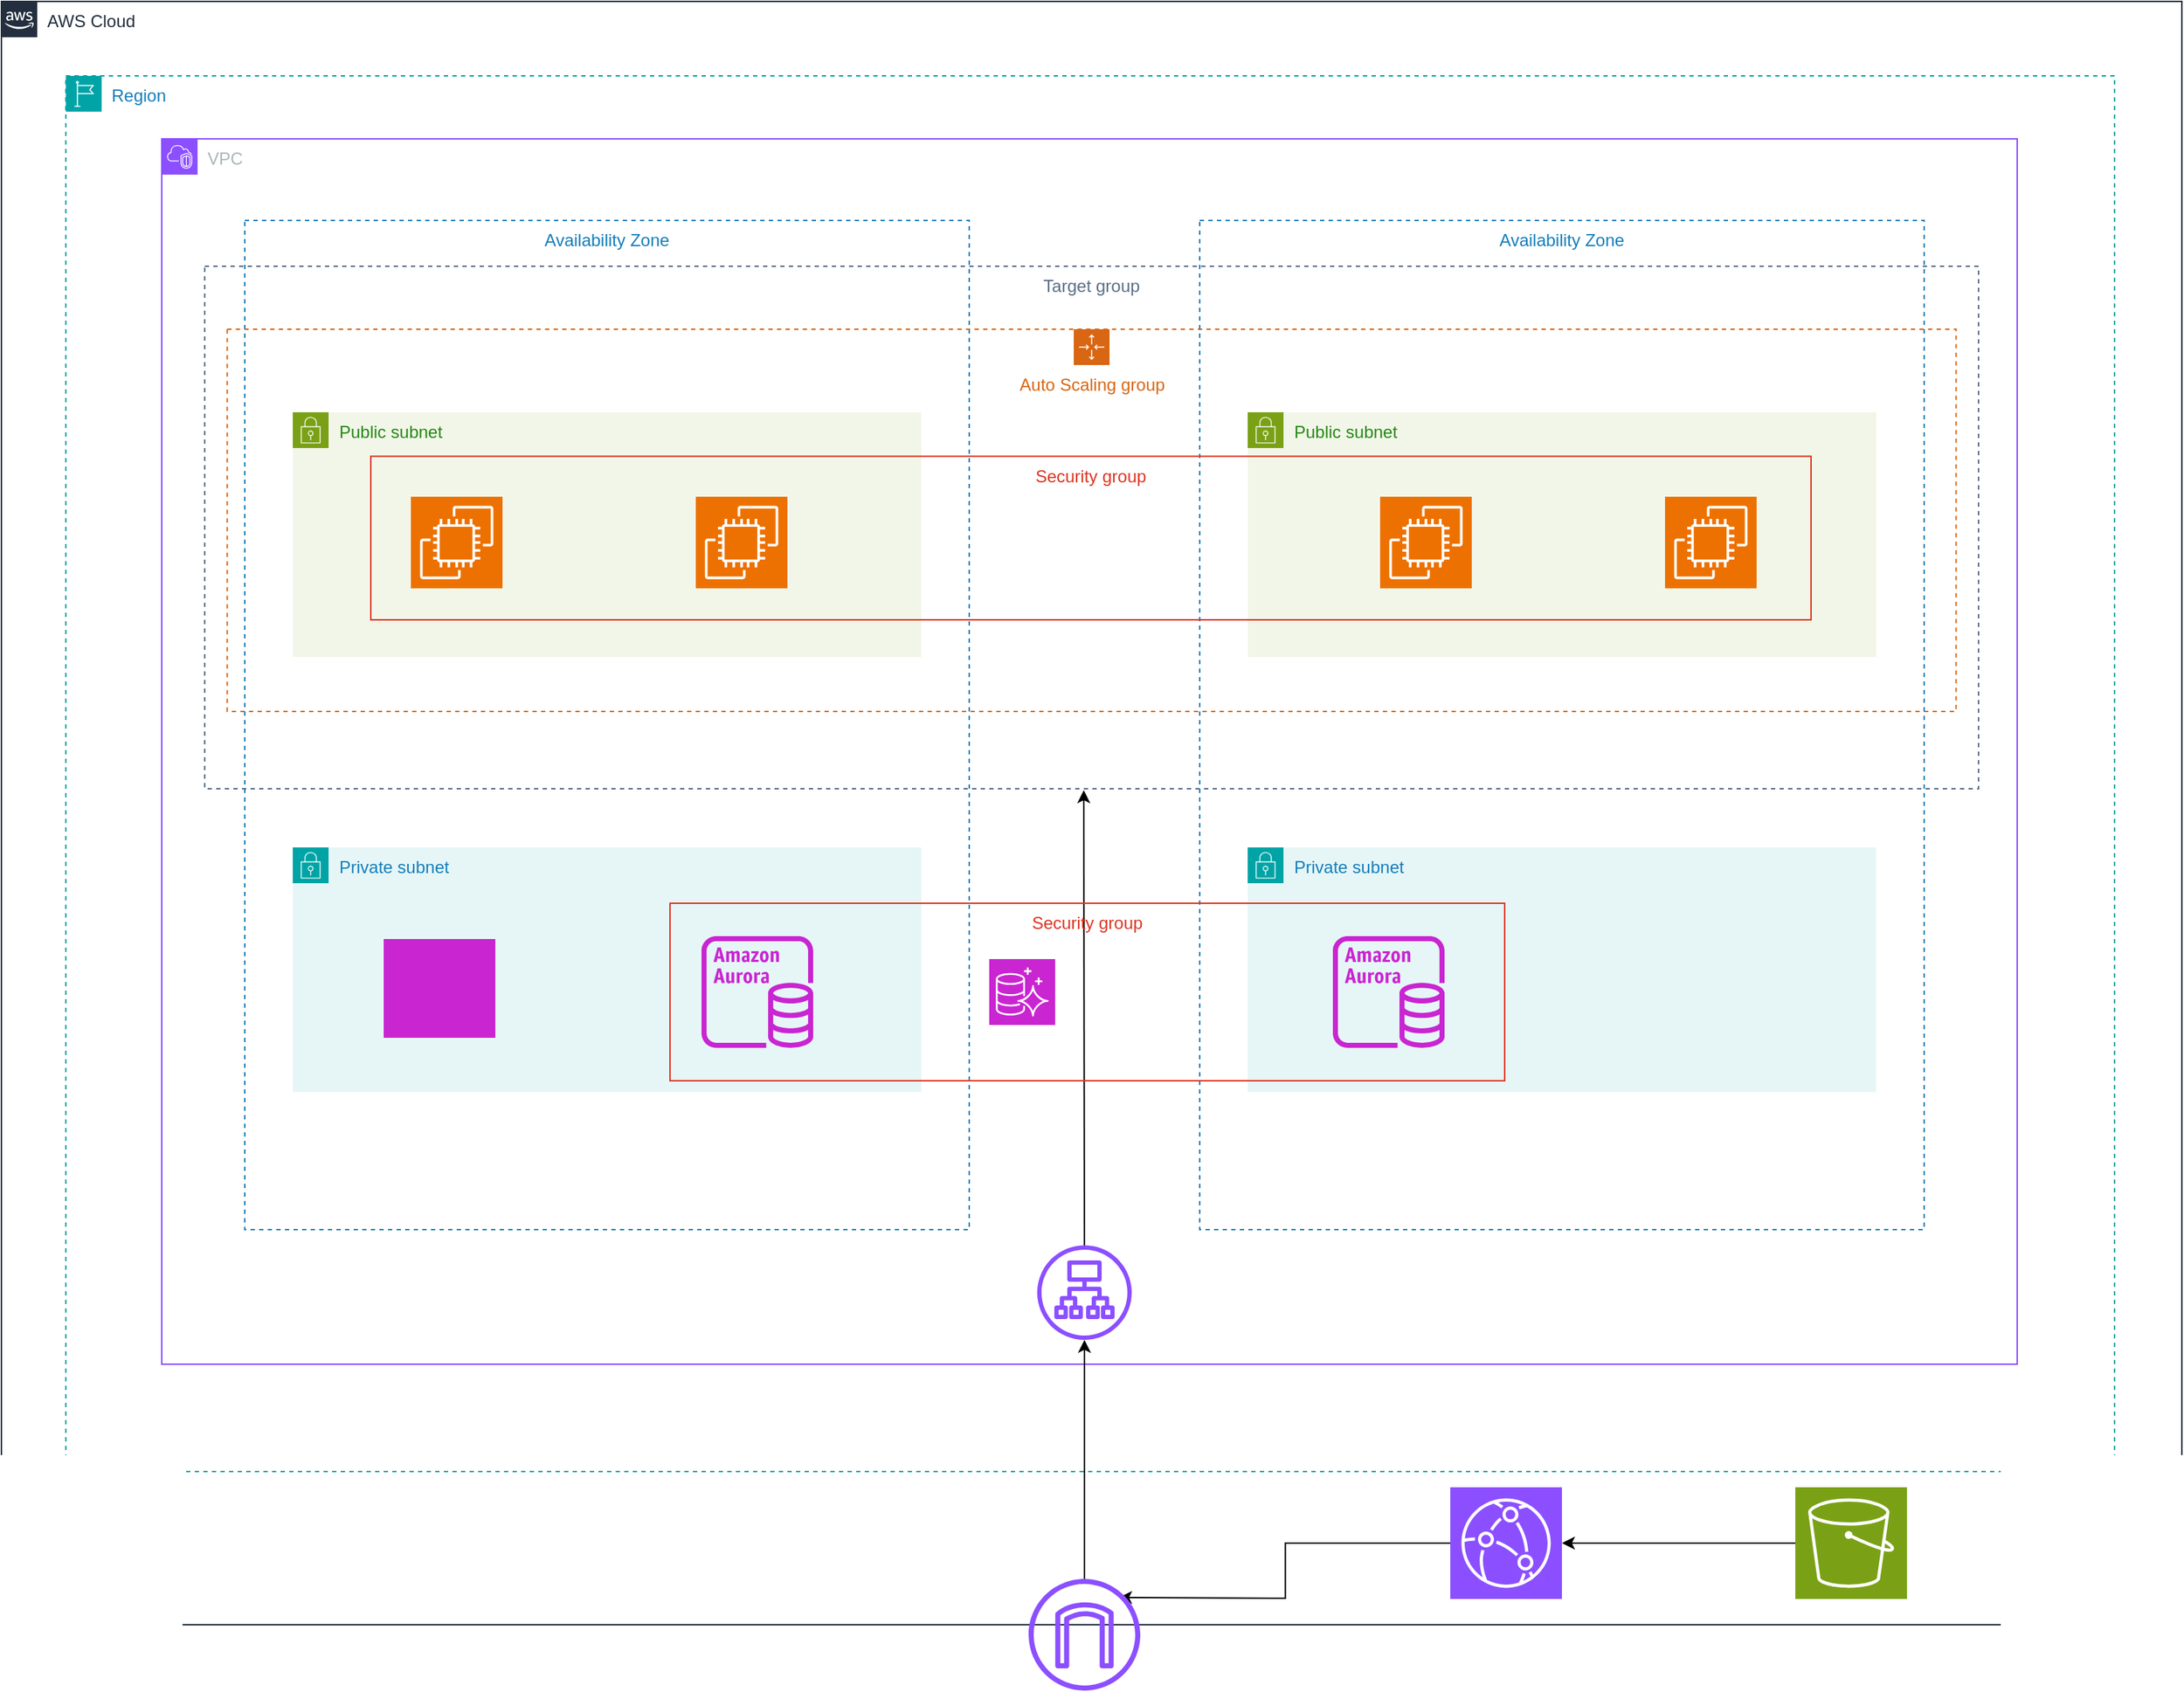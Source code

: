 <mxfile version="27.1.6">
  <diagram name="Page-1" id="zKtEOlf-RX8lsUsX2hbX">
    <mxGraphModel dx="2651" dy="1437" grid="0" gridSize="10" guides="1" tooltips="1" connect="1" arrows="1" fold="1" page="0" pageScale="1" pageWidth="1920" pageHeight="1200" math="0" shadow="0">
      <root>
        <mxCell id="0" />
        <object label="S3_cloudfront" id="1">
          <mxCell parent="0" />
        </object>
        <mxCell id="hywtNQUOVHQdaqdk8Cd4-1" value="" style="sketch=0;points=[[0,0,0],[0.25,0,0],[0.5,0,0],[0.75,0,0],[1,0,0],[0,1,0],[0.25,1,0],[0.5,1,0],[0.75,1,0],[1,1,0],[0,0.25,0],[0,0.5,0],[0,0.75,0],[1,0.25,0],[1,0.5,0],[1,0.75,0]];outlineConnect=0;fontColor=#232F3E;fillColor=#7AA116;strokeColor=#ffffff;dashed=0;verticalLabelPosition=bottom;verticalAlign=top;align=center;html=1;fontSize=12;fontStyle=0;aspect=fixed;shape=mxgraph.aws4.resourceIcon;resIcon=mxgraph.aws4.s3;" vertex="1" parent="1">
          <mxGeometry x="1376" y="1149" width="78" height="78" as="geometry" />
        </mxCell>
        <mxCell id="hywtNQUOVHQdaqdk8Cd4-6" style="edgeStyle=orthogonalEdgeStyle;rounded=0;orthogonalLoop=1;jettySize=auto;html=1;exitX=0;exitY=0.5;exitDx=0;exitDy=0;exitPerimeter=0;" edge="1" parent="1" source="hywtNQUOVHQdaqdk8Cd4-2">
          <mxGeometry relative="1" as="geometry">
            <mxPoint x="903.637" y="1225.986" as="targetPoint" />
          </mxGeometry>
        </mxCell>
        <mxCell id="hywtNQUOVHQdaqdk8Cd4-2" value="" style="sketch=0;points=[[0,0,0],[0.25,0,0],[0.5,0,0],[0.75,0,0],[1,0,0],[0,1,0],[0.25,1,0],[0.5,1,0],[0.75,1,0],[1,1,0],[0,0.25,0],[0,0.5,0],[0,0.75,0],[1,0.25,0],[1,0.5,0],[1,0.75,0]];outlineConnect=0;fontColor=#232F3E;fillColor=#8C4FFF;strokeColor=#ffffff;dashed=0;verticalLabelPosition=bottom;verticalAlign=top;align=center;html=1;fontSize=12;fontStyle=0;aspect=fixed;shape=mxgraph.aws4.resourceIcon;resIcon=mxgraph.aws4.cloudfront;" vertex="1" parent="1">
          <mxGeometry x="1135" y="1149" width="78" height="78" as="geometry" />
        </mxCell>
        <mxCell id="hywtNQUOVHQdaqdk8Cd4-5" style="edgeStyle=orthogonalEdgeStyle;rounded=0;orthogonalLoop=1;jettySize=auto;html=1;entryX=1;entryY=0.5;entryDx=0;entryDy=0;entryPerimeter=0;" edge="1" parent="1" source="hywtNQUOVHQdaqdk8Cd4-1" target="hywtNQUOVHQdaqdk8Cd4-2">
          <mxGeometry relative="1" as="geometry" />
        </mxCell>
        <object label="Region&amp;VPC" id="NY6FAFVr5IhHhDqzuG7F-34">
          <mxCell style="locked=1;" parent="0" />
        </object>
        <mxCell id="NY6FAFVr5IhHhDqzuG7F-35" value="Region" style="points=[[0,0],[0.25,0],[0.5,0],[0.75,0],[1,0],[1,0.25],[1,0.5],[1,0.75],[1,1],[0.75,1],[0.5,1],[0.25,1],[0,1],[0,0.75],[0,0.5],[0,0.25]];outlineConnect=0;gradientColor=none;html=1;whiteSpace=wrap;fontSize=12;fontStyle=0;container=1;pointerEvents=0;collapsible=0;recursiveResize=0;shape=mxgraph.aws4.group;grIcon=mxgraph.aws4.group_region;strokeColor=#00A4A6;fillColor=none;verticalAlign=top;align=left;spacingLeft=30;fontColor=#147EBA;dashed=1;movable=0;resizable=0;rotatable=0;deletable=0;editable=0;locked=1;connectable=0;" parent="NY6FAFVr5IhHhDqzuG7F-34" vertex="1">
          <mxGeometry x="168" y="163" width="1431" height="975" as="geometry" />
        </mxCell>
        <mxCell id="NY6FAFVr5IhHhDqzuG7F-77" value="VPC" style="points=[[0,0],[0.25,0],[0.5,0],[0.75,0],[1,0],[1,0.25],[1,0.5],[1,0.75],[1,1],[0.75,1],[0.5,1],[0.25,1],[0,1],[0,0.75],[0,0.5],[0,0.25]];outlineConnect=0;gradientColor=none;html=1;whiteSpace=wrap;fontSize=12;fontStyle=0;container=0;pointerEvents=0;collapsible=0;recursiveResize=0;shape=mxgraph.aws4.group;grIcon=mxgraph.aws4.group_vpc2;strokeColor=#8C4FFF;fillColor=none;verticalAlign=top;align=left;spacingLeft=30;fontColor=#AAB7B8;dashed=0;movable=0;resizable=0;rotatable=0;deletable=0;editable=0;locked=1;connectable=0;" parent="NY6FAFVr5IhHhDqzuG7F-34" vertex="1">
          <mxGeometry x="235" y="207" width="1296" height="856" as="geometry" />
        </mxCell>
        <mxCell id="NY6FAFVr5IhHhDqzuG7F-107" value="AWS Cloud" style="points=[[0,0],[0.25,0],[0.5,0],[0.75,0],[1,0],[1,0.25],[1,0.5],[1,0.75],[1,1],[0.75,1],[0.5,1],[0.25,1],[0,1],[0,0.75],[0,0.5],[0,0.25]];outlineConnect=0;gradientColor=none;html=1;whiteSpace=wrap;fontSize=12;fontStyle=0;container=1;pointerEvents=0;collapsible=0;recursiveResize=0;shape=mxgraph.aws4.group;grIcon=mxgraph.aws4.group_aws_cloud_alt;strokeColor=#232F3E;fillColor=none;verticalAlign=top;align=left;spacingLeft=30;fontColor=#232F3E;dashed=0;" parent="NY6FAFVr5IhHhDqzuG7F-34" vertex="1">
          <mxGeometry x="123" y="111" width="1523" height="1134" as="geometry" />
        </mxCell>
        <mxCell id="NY6FAFVr5IhHhDqzuG7F-109" value="" style="sketch=0;outlineConnect=0;fontColor=#232F3E;gradientColor=none;fillColor=#8C4FFF;strokeColor=none;dashed=0;verticalLabelPosition=bottom;verticalAlign=top;align=center;html=1;fontSize=12;fontStyle=0;aspect=fixed;pointerEvents=1;shape=mxgraph.aws4.internet_gateway;" parent="NY6FAFVr5IhHhDqzuG7F-34" vertex="1">
          <mxGeometry x="840.49" y="1213" width="78" height="78" as="geometry" />
        </mxCell>
        <object label="AZs" id="NY6FAFVr5IhHhDqzuG7F-62">
          <mxCell style="locked=1;" parent="0" />
        </object>
        <mxCell id="NY6FAFVr5IhHhDqzuG7F-78" value="Availability Zone" style="fillColor=none;strokeColor=#147EBA;dashed=1;verticalAlign=top;fontStyle=0;fontColor=#147EBA;whiteSpace=wrap;html=1;movable=1;resizable=1;rotatable=1;deletable=1;editable=1;locked=0;connectable=1;" parent="NY6FAFVr5IhHhDqzuG7F-62" vertex="1">
          <mxGeometry x="293" y="264" width="506" height="705" as="geometry" />
        </mxCell>
        <mxCell id="NY6FAFVr5IhHhDqzuG7F-82" value="" style="group;movable=0;resizable=0;rotatable=0;deletable=0;editable=0;locked=1;connectable=0;" parent="NY6FAFVr5IhHhDqzuG7F-62" vertex="1" connectable="0">
          <mxGeometry x="265" y="296" width="1239" height="365" as="geometry" />
        </mxCell>
        <mxCell id="NY6FAFVr5IhHhDqzuG7F-83" value="Target group" style="fillColor=none;strokeColor=#5A6C86;dashed=1;verticalAlign=top;fontStyle=0;fontColor=#5A6C86;whiteSpace=wrap;html=1;movable=0;resizable=0;rotatable=0;deletable=0;editable=0;locked=1;connectable=0;" parent="NY6FAFVr5IhHhDqzuG7F-82" vertex="1">
          <mxGeometry width="1239" height="365" as="geometry" />
        </mxCell>
        <mxCell id="NY6FAFVr5IhHhDqzuG7F-84" style="edgeStyle=orthogonalEdgeStyle;rounded=0;orthogonalLoop=1;jettySize=auto;html=1;exitX=0.5;exitY=1;exitDx=0;exitDy=0;" parent="NY6FAFVr5IhHhDqzuG7F-82" source="NY6FAFVr5IhHhDqzuG7F-83" target="NY6FAFVr5IhHhDqzuG7F-83" edge="1">
          <mxGeometry relative="1" as="geometry" />
        </mxCell>
        <mxCell id="NY6FAFVr5IhHhDqzuG7F-85" value="Auto Scaling group" style="points=[[0,0],[0.25,0],[0.5,0],[0.75,0],[1,0],[1,0.25],[1,0.5],[1,0.75],[1,1],[0.75,1],[0.5,1],[0.25,1],[0,1],[0,0.75],[0,0.5],[0,0.25]];outlineConnect=0;gradientColor=none;html=1;whiteSpace=wrap;fontSize=12;fontStyle=0;container=1;pointerEvents=0;collapsible=0;recursiveResize=0;shape=mxgraph.aws4.groupCenter;grIcon=mxgraph.aws4.group_auto_scaling_group;grStroke=1;strokeColor=#D86613;fillColor=none;verticalAlign=top;align=center;fontColor=#D86613;dashed=1;spacingTop=25;" parent="NY6FAFVr5IhHhDqzuG7F-82" vertex="1">
          <mxGeometry x="15.706" y="44" width="1207.589" height="267" as="geometry" />
        </mxCell>
        <mxCell id="NY6FAFVr5IhHhDqzuG7F-81" value="Public subnet" style="points=[[0,0],[0.25,0],[0.5,0],[0.75,0],[1,0],[1,0.25],[1,0.5],[1,0.75],[1,1],[0.75,1],[0.5,1],[0.25,1],[0,1],[0,0.75],[0,0.5],[0,0.25]];outlineConnect=0;gradientColor=none;html=1;whiteSpace=wrap;fontSize=12;fontStyle=0;container=1;pointerEvents=0;collapsible=0;recursiveResize=0;shape=mxgraph.aws4.group;grIcon=mxgraph.aws4.group_security_group;grStroke=0;strokeColor=#7AA116;fillColor=#F2F6E8;verticalAlign=top;align=left;spacingLeft=30;fontColor=#248814;dashed=0;" parent="NY6FAFVr5IhHhDqzuG7F-62" vertex="1">
          <mxGeometry x="326.5" y="398" width="439" height="171" as="geometry" />
        </mxCell>
        <mxCell id="NY6FAFVr5IhHhDqzuG7F-88" value="Private subnet" style="points=[[0,0],[0.25,0],[0.5,0],[0.75,0],[1,0],[1,0.25],[1,0.5],[1,0.75],[1,1],[0.75,1],[0.5,1],[0.25,1],[0,1],[0,0.75],[0,0.5],[0,0.25]];outlineConnect=0;gradientColor=none;html=1;whiteSpace=wrap;fontSize=12;fontStyle=0;container=1;pointerEvents=0;collapsible=0;recursiveResize=0;shape=mxgraph.aws4.group;grIcon=mxgraph.aws4.group_security_group;grStroke=0;strokeColor=#00A4A6;fillColor=#E6F6F7;verticalAlign=top;align=left;spacingLeft=30;fontColor=#147EBA;dashed=0;" parent="NY6FAFVr5IhHhDqzuG7F-62" vertex="1">
          <mxGeometry x="326.5" y="702" width="439" height="171" as="geometry" />
        </mxCell>
        <mxCell id="NY6FAFVr5IhHhDqzuG7F-92" value="Availability Zone" style="fillColor=none;strokeColor=#147EBA;dashed=1;verticalAlign=top;fontStyle=0;fontColor=#147EBA;whiteSpace=wrap;html=1;movable=1;resizable=1;rotatable=1;deletable=1;editable=1;locked=0;connectable=1;" parent="NY6FAFVr5IhHhDqzuG7F-62" vertex="1">
          <mxGeometry x="960" y="264" width="506" height="705" as="geometry" />
        </mxCell>
        <mxCell id="NY6FAFVr5IhHhDqzuG7F-93" value="Public subnet" style="points=[[0,0],[0.25,0],[0.5,0],[0.75,0],[1,0],[1,0.25],[1,0.5],[1,0.75],[1,1],[0.75,1],[0.5,1],[0.25,1],[0,1],[0,0.75],[0,0.5],[0,0.25]];outlineConnect=0;gradientColor=none;html=1;whiteSpace=wrap;fontSize=12;fontStyle=0;container=1;pointerEvents=0;collapsible=0;recursiveResize=0;shape=mxgraph.aws4.group;grIcon=mxgraph.aws4.group_security_group;grStroke=0;strokeColor=#7AA116;fillColor=#F2F6E8;verticalAlign=top;align=left;spacingLeft=30;fontColor=#248814;dashed=0;" parent="NY6FAFVr5IhHhDqzuG7F-62" vertex="1">
          <mxGeometry x="993.5" y="398" width="439" height="171" as="geometry" />
        </mxCell>
        <mxCell id="NY6FAFVr5IhHhDqzuG7F-94" value="Private subnet" style="points=[[0,0],[0.25,0],[0.5,0],[0.75,0],[1,0],[1,0.25],[1,0.5],[1,0.75],[1,1],[0.75,1],[0.5,1],[0.25,1],[0,1],[0,0.75],[0,0.5],[0,0.25]];outlineConnect=0;gradientColor=none;html=1;whiteSpace=wrap;fontSize=12;fontStyle=0;container=1;pointerEvents=0;collapsible=0;recursiveResize=0;shape=mxgraph.aws4.group;grIcon=mxgraph.aws4.group_security_group;grStroke=0;strokeColor=#00A4A6;fillColor=#E6F6F7;verticalAlign=top;align=left;spacingLeft=30;fontColor=#147EBA;dashed=0;" parent="NY6FAFVr5IhHhDqzuG7F-62" vertex="1">
          <mxGeometry x="993.5" y="702" width="439" height="171" as="geometry" />
        </mxCell>
        <mxCell id="NY6FAFVr5IhHhDqzuG7F-95" value="SG&amp;EC2s" style="locked=1;" parent="0" />
        <mxCell id="NY6FAFVr5IhHhDqzuG7F-96" value="" style="sketch=0;points=[[0,0,0],[0.25,0,0],[0.5,0,0],[0.75,0,0],[1,0,0],[0,1,0],[0.25,1,0],[0.5,1,0],[0.75,1,0],[1,1,0],[0,0.25,0],[0,0.5,0],[0,0.75,0],[1,0.25,0],[1,0.5,0],[1,0.75,0]];outlineConnect=0;fontColor=#232F3E;fillColor=#ED7100;strokeColor=#ffffff;dashed=0;verticalLabelPosition=bottom;verticalAlign=top;align=center;html=1;fontSize=12;fontStyle=0;aspect=fixed;shape=mxgraph.aws4.resourceIcon;resIcon=mxgraph.aws4.ec2;" parent="NY6FAFVr5IhHhDqzuG7F-95" vertex="1">
          <mxGeometry x="409" y="457" width="64" height="64" as="geometry" />
        </mxCell>
        <mxCell id="NY6FAFVr5IhHhDqzuG7F-97" value="" style="sketch=0;points=[[0,0,0],[0.25,0,0],[0.5,0,0],[0.75,0,0],[1,0,0],[0,1,0],[0.25,1,0],[0.5,1,0],[0.75,1,0],[1,1,0],[0,0.25,0],[0,0.5,0],[0,0.75,0],[1,0.25,0],[1,0.5,0],[1,0.75,0]];outlineConnect=0;fontColor=#232F3E;fillColor=#ED7100;strokeColor=#ffffff;dashed=0;verticalLabelPosition=bottom;verticalAlign=top;align=center;html=1;fontSize=12;fontStyle=0;aspect=fixed;shape=mxgraph.aws4.resourceIcon;resIcon=mxgraph.aws4.ec2;" parent="NY6FAFVr5IhHhDqzuG7F-95" vertex="1">
          <mxGeometry x="608" y="457" width="64" height="64" as="geometry" />
        </mxCell>
        <mxCell id="NY6FAFVr5IhHhDqzuG7F-98" value="" style="sketch=0;points=[[0,0,0],[0.25,0,0],[0.5,0,0],[0.75,0,0],[1,0,0],[0,1,0],[0.25,1,0],[0.5,1,0],[0.75,1,0],[1,1,0],[0,0.25,0],[0,0.5,0],[0,0.75,0],[1,0.25,0],[1,0.5,0],[1,0.75,0]];outlineConnect=0;fontColor=#232F3E;fillColor=#ED7100;strokeColor=#ffffff;dashed=0;verticalLabelPosition=bottom;verticalAlign=top;align=center;html=1;fontSize=12;fontStyle=0;aspect=fixed;shape=mxgraph.aws4.resourceIcon;resIcon=mxgraph.aws4.ec2;" parent="NY6FAFVr5IhHhDqzuG7F-95" vertex="1">
          <mxGeometry x="1086" y="457" width="64" height="64" as="geometry" />
        </mxCell>
        <mxCell id="NY6FAFVr5IhHhDqzuG7F-99" value="" style="sketch=0;points=[[0,0,0],[0.25,0,0],[0.5,0,0],[0.75,0,0],[1,0,0],[0,1,0],[0.25,1,0],[0.5,1,0],[0.75,1,0],[1,1,0],[0,0.25,0],[0,0.5,0],[0,0.75,0],[1,0.25,0],[1,0.5,0],[1,0.75,0]];outlineConnect=0;fontColor=#232F3E;fillColor=#ED7100;strokeColor=#ffffff;dashed=0;verticalLabelPosition=bottom;verticalAlign=top;align=center;html=1;fontSize=12;fontStyle=0;aspect=fixed;shape=mxgraph.aws4.resourceIcon;resIcon=mxgraph.aws4.ec2;" parent="NY6FAFVr5IhHhDqzuG7F-95" vertex="1">
          <mxGeometry x="1285" y="457" width="64" height="64" as="geometry" />
        </mxCell>
        <mxCell id="NY6FAFVr5IhHhDqzuG7F-100" value="Security group" style="fillColor=none;strokeColor=#DD3522;verticalAlign=top;fontStyle=0;fontColor=#DD3522;whiteSpace=wrap;html=1;movable=1;resizable=1;rotatable=1;deletable=1;editable=1;locked=0;connectable=1;" parent="NY6FAFVr5IhHhDqzuG7F-95" vertex="1">
          <mxGeometry x="381" y="428.75" width="1006" height="114.25" as="geometry" />
        </mxCell>
        <mxCell id="NY6FAFVr5IhHhDqzuG7F-101" value="" style="sketch=0;outlineConnect=0;fontColor=#232F3E;gradientColor=none;fillColor=#8C4FFF;strokeColor=none;dashed=0;verticalLabelPosition=bottom;verticalAlign=top;align=center;html=1;fontSize=12;fontStyle=0;aspect=fixed;pointerEvents=1;shape=mxgraph.aws4.application_load_balancer;" parent="NY6FAFVr5IhHhDqzuG7F-95" vertex="1">
          <mxGeometry x="846.49" y="980" width="66" height="66" as="geometry" />
        </mxCell>
        <mxCell id="NY6FAFVr5IhHhDqzuG7F-104" value="" style="endArrow=classic;html=1;rounded=0;" parent="NY6FAFVr5IhHhDqzuG7F-95" source="NY6FAFVr5IhHhDqzuG7F-101" edge="1">
          <mxGeometry width="50" height="50" relative="1" as="geometry">
            <mxPoint x="870" y="904" as="sourcePoint" />
            <mxPoint x="879" y="662" as="targetPoint" />
          </mxGeometry>
        </mxCell>
        <mxCell id="NY6FAFVr5IhHhDqzuG7F-110" value="" style="endArrow=classic;html=1;rounded=0;" parent="NY6FAFVr5IhHhDqzuG7F-95" source="NY6FAFVr5IhHhDqzuG7F-109" target="NY6FAFVr5IhHhDqzuG7F-101" edge="1">
          <mxGeometry width="50" height="50" relative="1" as="geometry">
            <mxPoint x="884" y="1211" as="sourcePoint" />
            <mxPoint x="879" y="805" as="targetPoint" />
          </mxGeometry>
        </mxCell>
        <mxCell id="azDApcPDBM92S020pt_w-2" value="Aurora DB" style="locked=1;" parent="0" />
        <mxCell id="azDApcPDBM92S020pt_w-3" value="" style="sketch=0;outlineConnect=0;fontColor=#232F3E;gradientColor=none;fillColor=#C925D1;strokeColor=none;dashed=0;verticalLabelPosition=bottom;verticalAlign=top;align=center;html=1;fontSize=12;fontStyle=0;aspect=fixed;pointerEvents=1;shape=mxgraph.aws4.aurora_instance;" parent="azDApcPDBM92S020pt_w-2" vertex="1">
          <mxGeometry x="612" y="764" width="78" height="78" as="geometry" />
        </mxCell>
        <mxCell id="azDApcPDBM92S020pt_w-4" value="" style="sketch=0;outlineConnect=0;fontColor=#232F3E;gradientColor=none;fillColor=#C925D1;strokeColor=none;dashed=0;verticalLabelPosition=bottom;verticalAlign=top;align=center;html=1;fontSize=12;fontStyle=0;aspect=fixed;pointerEvents=1;shape=mxgraph.aws4.aurora_instance;" parent="azDApcPDBM92S020pt_w-2" vertex="1">
          <mxGeometry x="1053" y="764" width="78" height="78" as="geometry" />
        </mxCell>
        <mxCell id="azDApcPDBM92S020pt_w-5" value="" style="sketch=0;points=[[0,0,0],[0.25,0,0],[0.5,0,0],[0.75,0,0],[1,0,0],[0,1,0],[0.25,1,0],[0.5,1,0],[0.75,1,0],[1,1,0],[0,0.25,0],[0,0.5,0],[0,0.75,0],[1,0.25,0],[1,0.5,0],[1,0.75,0]];outlineConnect=0;fontColor=#232F3E;fillColor=#C925D1;strokeColor=#ffffff;dashed=0;verticalLabelPosition=bottom;verticalAlign=top;align=center;html=1;fontSize=12;fontStyle=0;aspect=fixed;shape=mxgraph.aws4.resourceIcon;resIcon=mxgraph.aws4.aurora;" parent="azDApcPDBM92S020pt_w-2" vertex="1">
          <mxGeometry x="813" y="780" width="46" height="46" as="geometry" />
        </mxCell>
        <mxCell id="azDApcPDBM92S020pt_w-6" value="Security group" style="fillColor=none;strokeColor=#DD3522;verticalAlign=top;fontStyle=0;fontColor=#DD3522;whiteSpace=wrap;html=1;" parent="azDApcPDBM92S020pt_w-2" vertex="1">
          <mxGeometry x="590" y="741" width="583" height="124" as="geometry" />
        </mxCell>
        <mxCell id="azDApcPDBM92S020pt_w-7" value="ElastiCache" parent="0" />
        <mxCell id="azDApcPDBM92S020pt_w-8" value="" style="sketch=0;outlineConnect=0;fontColor=#232F3E;gradientColor=none;fillColor=#C925D1;strokeColor=none;dashed=0;verticalLabelPosition=bottom;verticalAlign=top;align=center;html=1;fontSize=12;fontStyle=0;aspect=fixed;pointerEvents=1;shape=mxgraph.aws4.elasticache_for_valkey;" parent="azDApcPDBM92S020pt_w-7" vertex="1">
          <mxGeometry x="390" y="766" width="78" height="69" as="geometry" />
        </mxCell>
      </root>
    </mxGraphModel>
  </diagram>
</mxfile>

